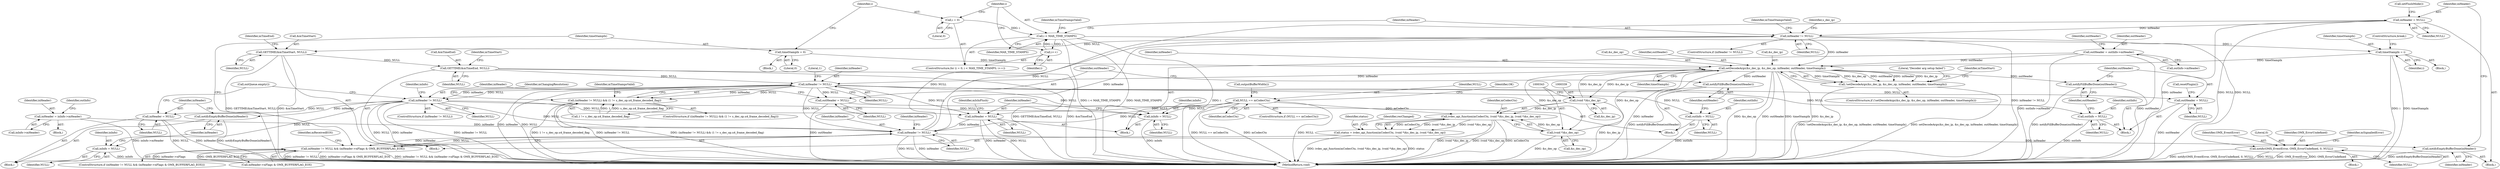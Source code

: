 digraph "0_Android_918eeaa29d99d257282fafec931b4bda0e3bae12_1@pointer" {
"1000250" [label="(Call,inHeader = NULL)"];
"1000222" [label="(Call,inHeader != NULL)"];
"1000188" [label="(Call,inHeader = inInfo->mHeader)"];
"1000173" [label="(Call,inHeader = NULL)"];
"1000124" [label="(Call,NULL == mCodecCtx)"];
"1000544" [label="(Call,inHeader != NULL)"];
"1000384" [label="(Call,inHeader != NULL)"];
"1000305" [label="(Call,setDecodeArgs(&s_dec_ip, &s_dec_op, inHeader, outHeader, timeStampIx))"];
"1000338" [label="(Call,(void *)&s_dec_ip)"];
"1000342" [label="(Call,(void *)&s_dec_op)"];
"1000280" [label="(Call,inHeader != NULL)"];
"1000250" [label="(Call,inHeader = NULL)"];
"1000200" [label="(Call,outHeader = outInfo->mHeader)"];
"1000275" [label="(Call,timeStampIx = i)"];
"1000263" [label="(Call,i < MAX_TIME_STAMPS)"];
"1000266" [label="(Call,i++)"];
"1000260" [label="(Call,i = 0)"];
"1000256" [label="(Call,timeStampIx = 0)"];
"1000356" [label="(Call,GETTIME(&mTimeEnd, NULL))"];
"1000325" [label="(Call,GETTIME(&mTimeStart, NULL))"];
"1000304" [label="(Call,!setDecodeArgs(&s_dec_ip, &s_dec_op, inHeader, outHeader, timeStampIx))"];
"1000336" [label="(Call,ivdec_api_function(mCodecCtx, (void *)&s_dec_ip, (void *)&s_dec_op))"];
"1000334" [label="(Call,status = ivdec_api_function(mCodecCtx, (void *)&s_dec_ip, (void *)&s_dec_op))"];
"1000170" [label="(Call,inInfo = NULL)"];
"1000221" [label="(Call,inHeader != NULL && (inHeader->nFlags & OMX_BUFFERFLAG_EOS))"];
"1000248" [label="(Call,notifyEmptyBufferDone(inHeader))"];
"1000383" [label="(Call,(inHeader != NULL) && (1 != s_dec_op.u4_frame_decoded_flag))"];
"1000501" [label="(Call,outInfo = NULL)"];
"1000506" [label="(Call,outHeader = NULL)"];
"1000534" [label="(Call,outInfo = NULL)"];
"1000539" [label="(Call,outHeader = NULL)"];
"1000555" [label="(Call,inInfo = NULL)"];
"1000558" [label="(Call,notifyEmptyBufferDone(inHeader))"];
"1000560" [label="(Call,inHeader = NULL)"];
"1000504" [label="(Call,notifyFillBufferDone(outHeader))"];
"1000537" [label="(Call,notifyFillBufferDone(outHeader))"];
"1000316" [label="(Call,notify(OMX_EventError, OMX_ErrorUndefined, 0, NULL))"];
"1000335" [label="(Identifier,status)"];
"1000170" [label="(Call,inInfo = NULL)"];
"1000546" [label="(Identifier,NULL)"];
"1000504" [label="(Call,notifyFillBufferDone(outHeader))"];
"1000257" [label="(Identifier,timeStampIx)"];
"1000296" [label="(Block,)"];
"1000560" [label="(Call,inHeader = NULL)"];
"1000316" [label="(Call,notify(OMX_EventError, OMX_ErrorUndefined, 0, NULL))"];
"1000337" [label="(Identifier,mCodecCtx)"];
"1000304" [label="(Call,!setDecodeArgs(&s_dec_ip, &s_dec_op, inHeader, outHeader, timeStampIx))"];
"1000384" [label="(Call,inHeader != NULL)"];
"1000550" [label="(Identifier,inInfo)"];
"1000265" [label="(Identifier,MAX_TIME_STAMPS)"];
"1000261" [label="(Identifier,i)"];
"1000248" [label="(Call,notifyEmptyBufferDone(inHeader))"];
"1000536" [label="(Identifier,NULL)"];
"1000190" [label="(Call,inInfo->mHeader)"];
"1000387" [label="(Call,1 != s_dec_op.u4_frame_decoded_flag)"];
"1000319" [label="(Literal,0)"];
"1000507" [label="(Identifier,outHeader)"];
"1000126" [label="(Identifier,mCodecCtx)"];
"1000340" [label="(Call,&s_dec_ip)"];
"1000263" [label="(Call,i < MAX_TIME_STAMPS)"];
"1000256" [label="(Call,timeStampIx = 0)"];
"1000385" [label="(Identifier,inHeader)"];
"1000278" [label="(ControlStructure,break;)"];
"1000266" [label="(Call,i++)"];
"1000542" [label="(Call,resetPlugin())"];
"1000313" [label="(Block,)"];
"1000543" [label="(ControlStructure,if (inHeader != NULL))"];
"1000227" [label="(Identifier,inHeader)"];
"1000388" [label="(Literal,1)"];
"1000311" [label="(Identifier,outHeader)"];
"1000555" [label="(Call,inInfo = NULL)"];
"1000356" [label="(Call,GETTIME(&mTimeEnd, NULL))"];
"1000183" [label="(Block,)"];
"1000258" [label="(Literal,0)"];
"1000537" [label="(Call,notifyFillBufferDone(outHeader))"];
"1000400" [label="(Identifier,mChangingResolution)"];
"1000251" [label="(Identifier,inHeader)"];
"1000202" [label="(Call,outInfo->mHeader)"];
"1000328" [label="(Identifier,NULL)"];
"1000315" [label="(Literal,\"Decoder arg setup failed\")"];
"1000562" [label="(Identifier,NULL)"];
"1000336" [label="(Call,ivdec_api_function(mCodecCtx, (void *)&s_dec_ip, (void *)&s_dec_op))"];
"1000558" [label="(Call,notifyEmptyBufferDone(inHeader))"];
"1000306" [label="(Call,&s_dec_ip)"];
"1000224" [label="(Identifier,NULL)"];
"1000334" [label="(Call,status = ivdec_api_function(mCodecCtx, (void *)&s_dec_ip, (void *)&s_dec_op))"];
"1000267" [label="(Identifier,i)"];
"1000207" [label="(Identifier,outHeader)"];
"1000382" [label="(ControlStructure,if ((inHeader != NULL) && (1 != s_dec_op.u4_frame_decoded_flag)))"];
"1000544" [label="(Call,inHeader != NULL)"];
"1000395" [label="(Identifier,mTimeStampsValid)"];
"1000277" [label="(Identifier,i)"];
"1000540" [label="(Identifier,outHeader)"];
"1000188" [label="(Call,inHeader = inInfo->mHeader)"];
"1000124" [label="(Call,NULL == mCodecCtx)"];
"1000541" [label="(Identifier,NULL)"];
"1000264" [label="(Identifier,i)"];
"1000563" [label="(MethodReturn,void)"];
"1000545" [label="(Identifier,inHeader)"];
"1000325" [label="(Call,GETTIME(&mTimeStart, NULL))"];
"1000501" [label="(Call,outInfo = NULL)"];
"1000320" [label="(Identifier,NULL)"];
"1000338" [label="(Call,(void *)&s_dec_ip)"];
"1000171" [label="(Identifier,inInfo)"];
"1000305" [label="(Call,setDecodeArgs(&s_dec_ip, &s_dec_op, inHeader, outHeader, timeStampIx))"];
"1000175" [label="(Identifier,NULL)"];
"1000327" [label="(Identifier,mTimeStart)"];
"1000249" [label="(Identifier,inHeader)"];
"1000174" [label="(Identifier,inHeader)"];
"1000225" [label="(Call,inHeader->nFlags & OMX_BUFFERFLAG_EOS)"];
"1000125" [label="(Identifier,NULL)"];
"1000539" [label="(Call,outHeader = NULL)"];
"1000538" [label="(Identifier,outHeader)"];
"1000253" [label="(Call,setFlushMode())"];
"1000342" [label="(Call,(void *)&s_dec_op)"];
"1000534" [label="(Call,outInfo = NULL)"];
"1000223" [label="(Identifier,inHeader)"];
"1000361" [label="(Identifier,mTimeStart)"];
"1000303" [label="(ControlStructure,if (!setDecodeArgs(&s_dec_ip, &s_dec_op, inHeader, outHeader, timeStampIx)))"];
"1000279" [label="(ControlStructure,if (inHeader != NULL))"];
"1000557" [label="(Identifier,NULL)"];
"1000250" [label="(Call,inHeader = NULL)"];
"1000310" [label="(Identifier,inHeader)"];
"1000189" [label="(Identifier,inHeader)"];
"1000280" [label="(Call,inHeader != NULL)"];
"1000312" [label="(Identifier,timeStampIx)"];
"1000221" [label="(Call,inHeader != NULL && (inHeader->nFlags & OMX_BUFFERFLAG_EOS))"];
"1000240" [label="(Block,)"];
"1000383" [label="(Call,(inHeader != NULL) && (1 != s_dec_op.u4_frame_decoded_flag))"];
"1000330" [label="(Identifier,mTimeEnd)"];
"1000281" [label="(Identifier,inHeader)"];
"1000260" [label="(Call,i = 0)"];
"1000508" [label="(Identifier,NULL)"];
"1000318" [label="(Identifier,OMX_ErrorUndefined)"];
"1000561" [label="(Identifier,inHeader)"];
"1000307" [label="(Identifier,s_dec_ip)"];
"1000282" [label="(Identifier,NULL)"];
"1000322" [label="(Identifier,mSignalledError)"];
"1000274" [label="(Block,)"];
"1000547" [label="(Block,)"];
"1000232" [label="(Identifier,mReceivedEOS)"];
"1000197" [label="(Identifier,outInfo)"];
"1000359" [label="(Identifier,NULL)"];
"1000164" [label="(Block,)"];
"1000556" [label="(Identifier,inInfo)"];
"1000348" [label="(Identifier,resChanged)"];
"1000535" [label="(Identifier,outInfo)"];
"1000275" [label="(Call,timeStampIx = i)"];
"1000506" [label="(Call,outHeader = NULL)"];
"1000254" [label="(Block,)"];
"1000286" [label="(Identifier,mTimeStampsValid)"];
"1000262" [label="(Literal,0)"];
"1000357" [label="(Call,&mTimeEnd)"];
"1000163" [label="(Call,outQueue.empty())"];
"1000201" [label="(Identifier,outHeader)"];
"1000559" [label="(Identifier,inHeader)"];
"1000173" [label="(Call,inHeader = NULL)"];
"1000123" [label="(ControlStructure,if (NULL == mCodecCtx))"];
"1000516" [label="(Block,)"];
"1000272" [label="(Identifier,mTimeStampsValid)"];
"1000136" [label="(Call,outputBufferWidth())"];
"1000220" [label="(ControlStructure,if (inHeader != NULL && (inHeader->nFlags & OMX_BUFFERFLAG_EOS)))"];
"1000503" [label="(Identifier,NULL)"];
"1000200" [label="(Call,outHeader = outInfo->mHeader)"];
"1000317" [label="(Identifier,OMX_EventError)"];
"1000505" [label="(Identifier,outHeader)"];
"1000308" [label="(Call,&s_dec_op)"];
"1000344" [label="(Call,&s_dec_op)"];
"1000466" [label="(Block,)"];
"1000502" [label="(Identifier,outInfo)"];
"1000259" [label="(ControlStructure,for (i = 0; i < MAX_TIME_STAMPS; i++))"];
"1000178" [label="(Identifier,mIsInFlush)"];
"1000252" [label="(Identifier,NULL)"];
"1000386" [label="(Identifier,NULL)"];
"1000130" [label="(Identifier,OK)"];
"1000276" [label="(Identifier,timeStampIx)"];
"1000172" [label="(Identifier,NULL)"];
"1000222" [label="(Call,inHeader != NULL)"];
"1000326" [label="(Call,&mTimeStart)"];
"1000250" -> "1000240"  [label="AST: "];
"1000250" -> "1000252"  [label="CFG: "];
"1000251" -> "1000250"  [label="AST: "];
"1000252" -> "1000250"  [label="AST: "];
"1000253" -> "1000250"  [label="CFG: "];
"1000250" -> "1000563"  [label="DDG: inHeader"];
"1000250" -> "1000563"  [label="DDG: NULL"];
"1000222" -> "1000250"  [label="DDG: NULL"];
"1000250" -> "1000280"  [label="DDG: inHeader"];
"1000222" -> "1000221"  [label="AST: "];
"1000222" -> "1000224"  [label="CFG: "];
"1000223" -> "1000222"  [label="AST: "];
"1000224" -> "1000222"  [label="AST: "];
"1000227" -> "1000222"  [label="CFG: "];
"1000221" -> "1000222"  [label="CFG: "];
"1000222" -> "1000563"  [label="DDG: inHeader"];
"1000222" -> "1000563"  [label="DDG: NULL"];
"1000222" -> "1000221"  [label="DDG: inHeader"];
"1000222" -> "1000221"  [label="DDG: NULL"];
"1000188" -> "1000222"  [label="DDG: inHeader"];
"1000173" -> "1000222"  [label="DDG: inHeader"];
"1000124" -> "1000222"  [label="DDG: NULL"];
"1000544" -> "1000222"  [label="DDG: NULL"];
"1000384" -> "1000222"  [label="DDG: NULL"];
"1000222" -> "1000248"  [label="DDG: inHeader"];
"1000222" -> "1000280"  [label="DDG: inHeader"];
"1000222" -> "1000280"  [label="DDG: NULL"];
"1000188" -> "1000183"  [label="AST: "];
"1000188" -> "1000190"  [label="CFG: "];
"1000189" -> "1000188"  [label="AST: "];
"1000190" -> "1000188"  [label="AST: "];
"1000197" -> "1000188"  [label="CFG: "];
"1000188" -> "1000563"  [label="DDG: inInfo->mHeader"];
"1000173" -> "1000164"  [label="AST: "];
"1000173" -> "1000175"  [label="CFG: "];
"1000174" -> "1000173"  [label="AST: "];
"1000175" -> "1000173"  [label="AST: "];
"1000178" -> "1000173"  [label="CFG: "];
"1000173" -> "1000563"  [label="DDG: inHeader"];
"1000173" -> "1000563"  [label="DDG: NULL"];
"1000124" -> "1000173"  [label="DDG: NULL"];
"1000544" -> "1000173"  [label="DDG: NULL"];
"1000384" -> "1000173"  [label="DDG: NULL"];
"1000124" -> "1000123"  [label="AST: "];
"1000124" -> "1000126"  [label="CFG: "];
"1000125" -> "1000124"  [label="AST: "];
"1000126" -> "1000124"  [label="AST: "];
"1000130" -> "1000124"  [label="CFG: "];
"1000136" -> "1000124"  [label="CFG: "];
"1000124" -> "1000563"  [label="DDG: mCodecCtx"];
"1000124" -> "1000563"  [label="DDG: NULL"];
"1000124" -> "1000563"  [label="DDG: NULL == mCodecCtx"];
"1000124" -> "1000170"  [label="DDG: NULL"];
"1000124" -> "1000336"  [label="DDG: mCodecCtx"];
"1000544" -> "1000543"  [label="AST: "];
"1000544" -> "1000546"  [label="CFG: "];
"1000545" -> "1000544"  [label="AST: "];
"1000546" -> "1000544"  [label="AST: "];
"1000163" -> "1000544"  [label="CFG: "];
"1000550" -> "1000544"  [label="CFG: "];
"1000544" -> "1000563"  [label="DDG: NULL"];
"1000544" -> "1000563"  [label="DDG: inHeader"];
"1000544" -> "1000563"  [label="DDG: inHeader != NULL"];
"1000544" -> "1000170"  [label="DDG: NULL"];
"1000384" -> "1000544"  [label="DDG: inHeader"];
"1000384" -> "1000544"  [label="DDG: NULL"];
"1000544" -> "1000555"  [label="DDG: NULL"];
"1000544" -> "1000558"  [label="DDG: inHeader"];
"1000544" -> "1000560"  [label="DDG: NULL"];
"1000384" -> "1000383"  [label="AST: "];
"1000384" -> "1000386"  [label="CFG: "];
"1000385" -> "1000384"  [label="AST: "];
"1000386" -> "1000384"  [label="AST: "];
"1000388" -> "1000384"  [label="CFG: "];
"1000383" -> "1000384"  [label="CFG: "];
"1000384" -> "1000563"  [label="DDG: NULL"];
"1000384" -> "1000563"  [label="DDG: inHeader"];
"1000384" -> "1000170"  [label="DDG: NULL"];
"1000384" -> "1000383"  [label="DDG: inHeader"];
"1000384" -> "1000383"  [label="DDG: NULL"];
"1000305" -> "1000384"  [label="DDG: inHeader"];
"1000356" -> "1000384"  [label="DDG: NULL"];
"1000384" -> "1000501"  [label="DDG: NULL"];
"1000384" -> "1000506"  [label="DDG: NULL"];
"1000384" -> "1000534"  [label="DDG: NULL"];
"1000384" -> "1000539"  [label="DDG: NULL"];
"1000305" -> "1000304"  [label="AST: "];
"1000305" -> "1000312"  [label="CFG: "];
"1000306" -> "1000305"  [label="AST: "];
"1000308" -> "1000305"  [label="AST: "];
"1000310" -> "1000305"  [label="AST: "];
"1000311" -> "1000305"  [label="AST: "];
"1000312" -> "1000305"  [label="AST: "];
"1000304" -> "1000305"  [label="CFG: "];
"1000305" -> "1000563"  [label="DDG: inHeader"];
"1000305" -> "1000563"  [label="DDG: timeStampIx"];
"1000305" -> "1000563"  [label="DDG: outHeader"];
"1000305" -> "1000563"  [label="DDG: &s_dec_ip"];
"1000305" -> "1000563"  [label="DDG: &s_dec_op"];
"1000305" -> "1000304"  [label="DDG: timeStampIx"];
"1000305" -> "1000304"  [label="DDG: &s_dec_op"];
"1000305" -> "1000304"  [label="DDG: outHeader"];
"1000305" -> "1000304"  [label="DDG: inHeader"];
"1000305" -> "1000304"  [label="DDG: &s_dec_ip"];
"1000338" -> "1000305"  [label="DDG: &s_dec_ip"];
"1000342" -> "1000305"  [label="DDG: &s_dec_op"];
"1000280" -> "1000305"  [label="DDG: inHeader"];
"1000200" -> "1000305"  [label="DDG: outHeader"];
"1000275" -> "1000305"  [label="DDG: timeStampIx"];
"1000256" -> "1000305"  [label="DDG: timeStampIx"];
"1000305" -> "1000338"  [label="DDG: &s_dec_ip"];
"1000305" -> "1000342"  [label="DDG: &s_dec_op"];
"1000305" -> "1000504"  [label="DDG: outHeader"];
"1000305" -> "1000537"  [label="DDG: outHeader"];
"1000338" -> "1000336"  [label="AST: "];
"1000338" -> "1000340"  [label="CFG: "];
"1000339" -> "1000338"  [label="AST: "];
"1000340" -> "1000338"  [label="AST: "];
"1000343" -> "1000338"  [label="CFG: "];
"1000338" -> "1000563"  [label="DDG: &s_dec_ip"];
"1000338" -> "1000336"  [label="DDG: &s_dec_ip"];
"1000342" -> "1000336"  [label="AST: "];
"1000342" -> "1000344"  [label="CFG: "];
"1000343" -> "1000342"  [label="AST: "];
"1000344" -> "1000342"  [label="AST: "];
"1000336" -> "1000342"  [label="CFG: "];
"1000342" -> "1000563"  [label="DDG: &s_dec_op"];
"1000342" -> "1000336"  [label="DDG: &s_dec_op"];
"1000280" -> "1000279"  [label="AST: "];
"1000280" -> "1000282"  [label="CFG: "];
"1000281" -> "1000280"  [label="AST: "];
"1000282" -> "1000280"  [label="AST: "];
"1000286" -> "1000280"  [label="CFG: "];
"1000307" -> "1000280"  [label="CFG: "];
"1000280" -> "1000563"  [label="DDG: inHeader != NULL"];
"1000280" -> "1000316"  [label="DDG: NULL"];
"1000280" -> "1000325"  [label="DDG: NULL"];
"1000200" -> "1000164"  [label="AST: "];
"1000200" -> "1000202"  [label="CFG: "];
"1000201" -> "1000200"  [label="AST: "];
"1000202" -> "1000200"  [label="AST: "];
"1000207" -> "1000200"  [label="CFG: "];
"1000200" -> "1000563"  [label="DDG: outHeader"];
"1000200" -> "1000563"  [label="DDG: outInfo->mHeader"];
"1000275" -> "1000274"  [label="AST: "];
"1000275" -> "1000277"  [label="CFG: "];
"1000276" -> "1000275"  [label="AST: "];
"1000277" -> "1000275"  [label="AST: "];
"1000278" -> "1000275"  [label="CFG: "];
"1000275" -> "1000563"  [label="DDG: timeStampIx"];
"1000275" -> "1000563"  [label="DDG: i"];
"1000263" -> "1000275"  [label="DDG: i"];
"1000263" -> "1000259"  [label="AST: "];
"1000263" -> "1000265"  [label="CFG: "];
"1000264" -> "1000263"  [label="AST: "];
"1000265" -> "1000263"  [label="AST: "];
"1000272" -> "1000263"  [label="CFG: "];
"1000281" -> "1000263"  [label="CFG: "];
"1000263" -> "1000563"  [label="DDG: MAX_TIME_STAMPS"];
"1000263" -> "1000563"  [label="DDG: i"];
"1000263" -> "1000563"  [label="DDG: i < MAX_TIME_STAMPS"];
"1000266" -> "1000263"  [label="DDG: i"];
"1000260" -> "1000263"  [label="DDG: i"];
"1000263" -> "1000266"  [label="DDG: i"];
"1000266" -> "1000259"  [label="AST: "];
"1000266" -> "1000267"  [label="CFG: "];
"1000267" -> "1000266"  [label="AST: "];
"1000264" -> "1000266"  [label="CFG: "];
"1000260" -> "1000259"  [label="AST: "];
"1000260" -> "1000262"  [label="CFG: "];
"1000261" -> "1000260"  [label="AST: "];
"1000262" -> "1000260"  [label="AST: "];
"1000264" -> "1000260"  [label="CFG: "];
"1000256" -> "1000254"  [label="AST: "];
"1000256" -> "1000258"  [label="CFG: "];
"1000257" -> "1000256"  [label="AST: "];
"1000258" -> "1000256"  [label="AST: "];
"1000261" -> "1000256"  [label="CFG: "];
"1000356" -> "1000296"  [label="AST: "];
"1000356" -> "1000359"  [label="CFG: "];
"1000357" -> "1000356"  [label="AST: "];
"1000359" -> "1000356"  [label="AST: "];
"1000361" -> "1000356"  [label="CFG: "];
"1000356" -> "1000563"  [label="DDG: GETTIME(&mTimeEnd, NULL)"];
"1000356" -> "1000563"  [label="DDG: &mTimeEnd"];
"1000325" -> "1000356"  [label="DDG: NULL"];
"1000325" -> "1000296"  [label="AST: "];
"1000325" -> "1000328"  [label="CFG: "];
"1000326" -> "1000325"  [label="AST: "];
"1000328" -> "1000325"  [label="AST: "];
"1000330" -> "1000325"  [label="CFG: "];
"1000325" -> "1000563"  [label="DDG: &mTimeStart"];
"1000325" -> "1000563"  [label="DDG: GETTIME(&mTimeStart, NULL)"];
"1000304" -> "1000303"  [label="AST: "];
"1000315" -> "1000304"  [label="CFG: "];
"1000327" -> "1000304"  [label="CFG: "];
"1000304" -> "1000563"  [label="DDG: !setDecodeArgs(&s_dec_ip, &s_dec_op, inHeader, outHeader, timeStampIx)"];
"1000304" -> "1000563"  [label="DDG: setDecodeArgs(&s_dec_ip, &s_dec_op, inHeader, outHeader, timeStampIx)"];
"1000336" -> "1000334"  [label="AST: "];
"1000337" -> "1000336"  [label="AST: "];
"1000334" -> "1000336"  [label="CFG: "];
"1000336" -> "1000563"  [label="DDG: (void *)&s_dec_ip"];
"1000336" -> "1000563"  [label="DDG: (void *)&s_dec_op"];
"1000336" -> "1000563"  [label="DDG: mCodecCtx"];
"1000336" -> "1000334"  [label="DDG: mCodecCtx"];
"1000336" -> "1000334"  [label="DDG: (void *)&s_dec_ip"];
"1000336" -> "1000334"  [label="DDG: (void *)&s_dec_op"];
"1000334" -> "1000296"  [label="AST: "];
"1000335" -> "1000334"  [label="AST: "];
"1000348" -> "1000334"  [label="CFG: "];
"1000334" -> "1000563"  [label="DDG: ivdec_api_function(mCodecCtx, (void *)&s_dec_ip, (void *)&s_dec_op)"];
"1000334" -> "1000563"  [label="DDG: status"];
"1000170" -> "1000164"  [label="AST: "];
"1000170" -> "1000172"  [label="CFG: "];
"1000171" -> "1000170"  [label="AST: "];
"1000172" -> "1000170"  [label="AST: "];
"1000174" -> "1000170"  [label="CFG: "];
"1000170" -> "1000563"  [label="DDG: inInfo"];
"1000221" -> "1000220"  [label="AST: "];
"1000221" -> "1000225"  [label="CFG: "];
"1000225" -> "1000221"  [label="AST: "];
"1000232" -> "1000221"  [label="CFG: "];
"1000257" -> "1000221"  [label="CFG: "];
"1000221" -> "1000563"  [label="DDG: inHeader->nFlags & OMX_BUFFERFLAG_EOS"];
"1000221" -> "1000563"  [label="DDG: inHeader != NULL && (inHeader->nFlags & OMX_BUFFERFLAG_EOS)"];
"1000221" -> "1000563"  [label="DDG: inHeader != NULL"];
"1000225" -> "1000221"  [label="DDG: inHeader->nFlags"];
"1000225" -> "1000221"  [label="DDG: OMX_BUFFERFLAG_EOS"];
"1000248" -> "1000240"  [label="AST: "];
"1000248" -> "1000249"  [label="CFG: "];
"1000249" -> "1000248"  [label="AST: "];
"1000251" -> "1000248"  [label="CFG: "];
"1000248" -> "1000563"  [label="DDG: notifyEmptyBufferDone(inHeader)"];
"1000383" -> "1000382"  [label="AST: "];
"1000383" -> "1000387"  [label="CFG: "];
"1000387" -> "1000383"  [label="AST: "];
"1000395" -> "1000383"  [label="CFG: "];
"1000400" -> "1000383"  [label="CFG: "];
"1000383" -> "1000563"  [label="DDG: (inHeader != NULL) && (1 != s_dec_op.u4_frame_decoded_flag)"];
"1000383" -> "1000563"  [label="DDG: inHeader != NULL"];
"1000383" -> "1000563"  [label="DDG: 1 != s_dec_op.u4_frame_decoded_flag"];
"1000387" -> "1000383"  [label="DDG: 1"];
"1000387" -> "1000383"  [label="DDG: s_dec_op.u4_frame_decoded_flag"];
"1000501" -> "1000466"  [label="AST: "];
"1000501" -> "1000503"  [label="CFG: "];
"1000502" -> "1000501"  [label="AST: "];
"1000503" -> "1000501"  [label="AST: "];
"1000505" -> "1000501"  [label="CFG: "];
"1000501" -> "1000563"  [label="DDG: outInfo"];
"1000506" -> "1000466"  [label="AST: "];
"1000506" -> "1000508"  [label="CFG: "];
"1000507" -> "1000506"  [label="AST: "];
"1000508" -> "1000506"  [label="AST: "];
"1000545" -> "1000506"  [label="CFG: "];
"1000506" -> "1000563"  [label="DDG: outHeader"];
"1000534" -> "1000516"  [label="AST: "];
"1000534" -> "1000536"  [label="CFG: "];
"1000535" -> "1000534"  [label="AST: "];
"1000536" -> "1000534"  [label="AST: "];
"1000538" -> "1000534"  [label="CFG: "];
"1000534" -> "1000563"  [label="DDG: outInfo"];
"1000539" -> "1000516"  [label="AST: "];
"1000539" -> "1000541"  [label="CFG: "];
"1000540" -> "1000539"  [label="AST: "];
"1000541" -> "1000539"  [label="AST: "];
"1000542" -> "1000539"  [label="CFG: "];
"1000539" -> "1000563"  [label="DDG: outHeader"];
"1000555" -> "1000547"  [label="AST: "];
"1000555" -> "1000557"  [label="CFG: "];
"1000556" -> "1000555"  [label="AST: "];
"1000557" -> "1000555"  [label="AST: "];
"1000559" -> "1000555"  [label="CFG: "];
"1000555" -> "1000563"  [label="DDG: inInfo"];
"1000558" -> "1000547"  [label="AST: "];
"1000558" -> "1000559"  [label="CFG: "];
"1000559" -> "1000558"  [label="AST: "];
"1000561" -> "1000558"  [label="CFG: "];
"1000558" -> "1000563"  [label="DDG: notifyEmptyBufferDone(inHeader)"];
"1000560" -> "1000547"  [label="AST: "];
"1000560" -> "1000562"  [label="CFG: "];
"1000561" -> "1000560"  [label="AST: "];
"1000562" -> "1000560"  [label="AST: "];
"1000163" -> "1000560"  [label="CFG: "];
"1000560" -> "1000563"  [label="DDG: NULL"];
"1000560" -> "1000563"  [label="DDG: inHeader"];
"1000504" -> "1000466"  [label="AST: "];
"1000504" -> "1000505"  [label="CFG: "];
"1000505" -> "1000504"  [label="AST: "];
"1000507" -> "1000504"  [label="CFG: "];
"1000504" -> "1000563"  [label="DDG: notifyFillBufferDone(outHeader)"];
"1000537" -> "1000516"  [label="AST: "];
"1000537" -> "1000538"  [label="CFG: "];
"1000538" -> "1000537"  [label="AST: "];
"1000540" -> "1000537"  [label="CFG: "];
"1000537" -> "1000563"  [label="DDG: notifyFillBufferDone(outHeader)"];
"1000316" -> "1000313"  [label="AST: "];
"1000316" -> "1000320"  [label="CFG: "];
"1000317" -> "1000316"  [label="AST: "];
"1000318" -> "1000316"  [label="AST: "];
"1000319" -> "1000316"  [label="AST: "];
"1000320" -> "1000316"  [label="AST: "];
"1000322" -> "1000316"  [label="CFG: "];
"1000316" -> "1000563"  [label="DDG: OMX_ErrorUndefined"];
"1000316" -> "1000563"  [label="DDG: notify(OMX_EventError, OMX_ErrorUndefined, 0, NULL)"];
"1000316" -> "1000563"  [label="DDG: NULL"];
"1000316" -> "1000563"  [label="DDG: OMX_EventError"];
}
